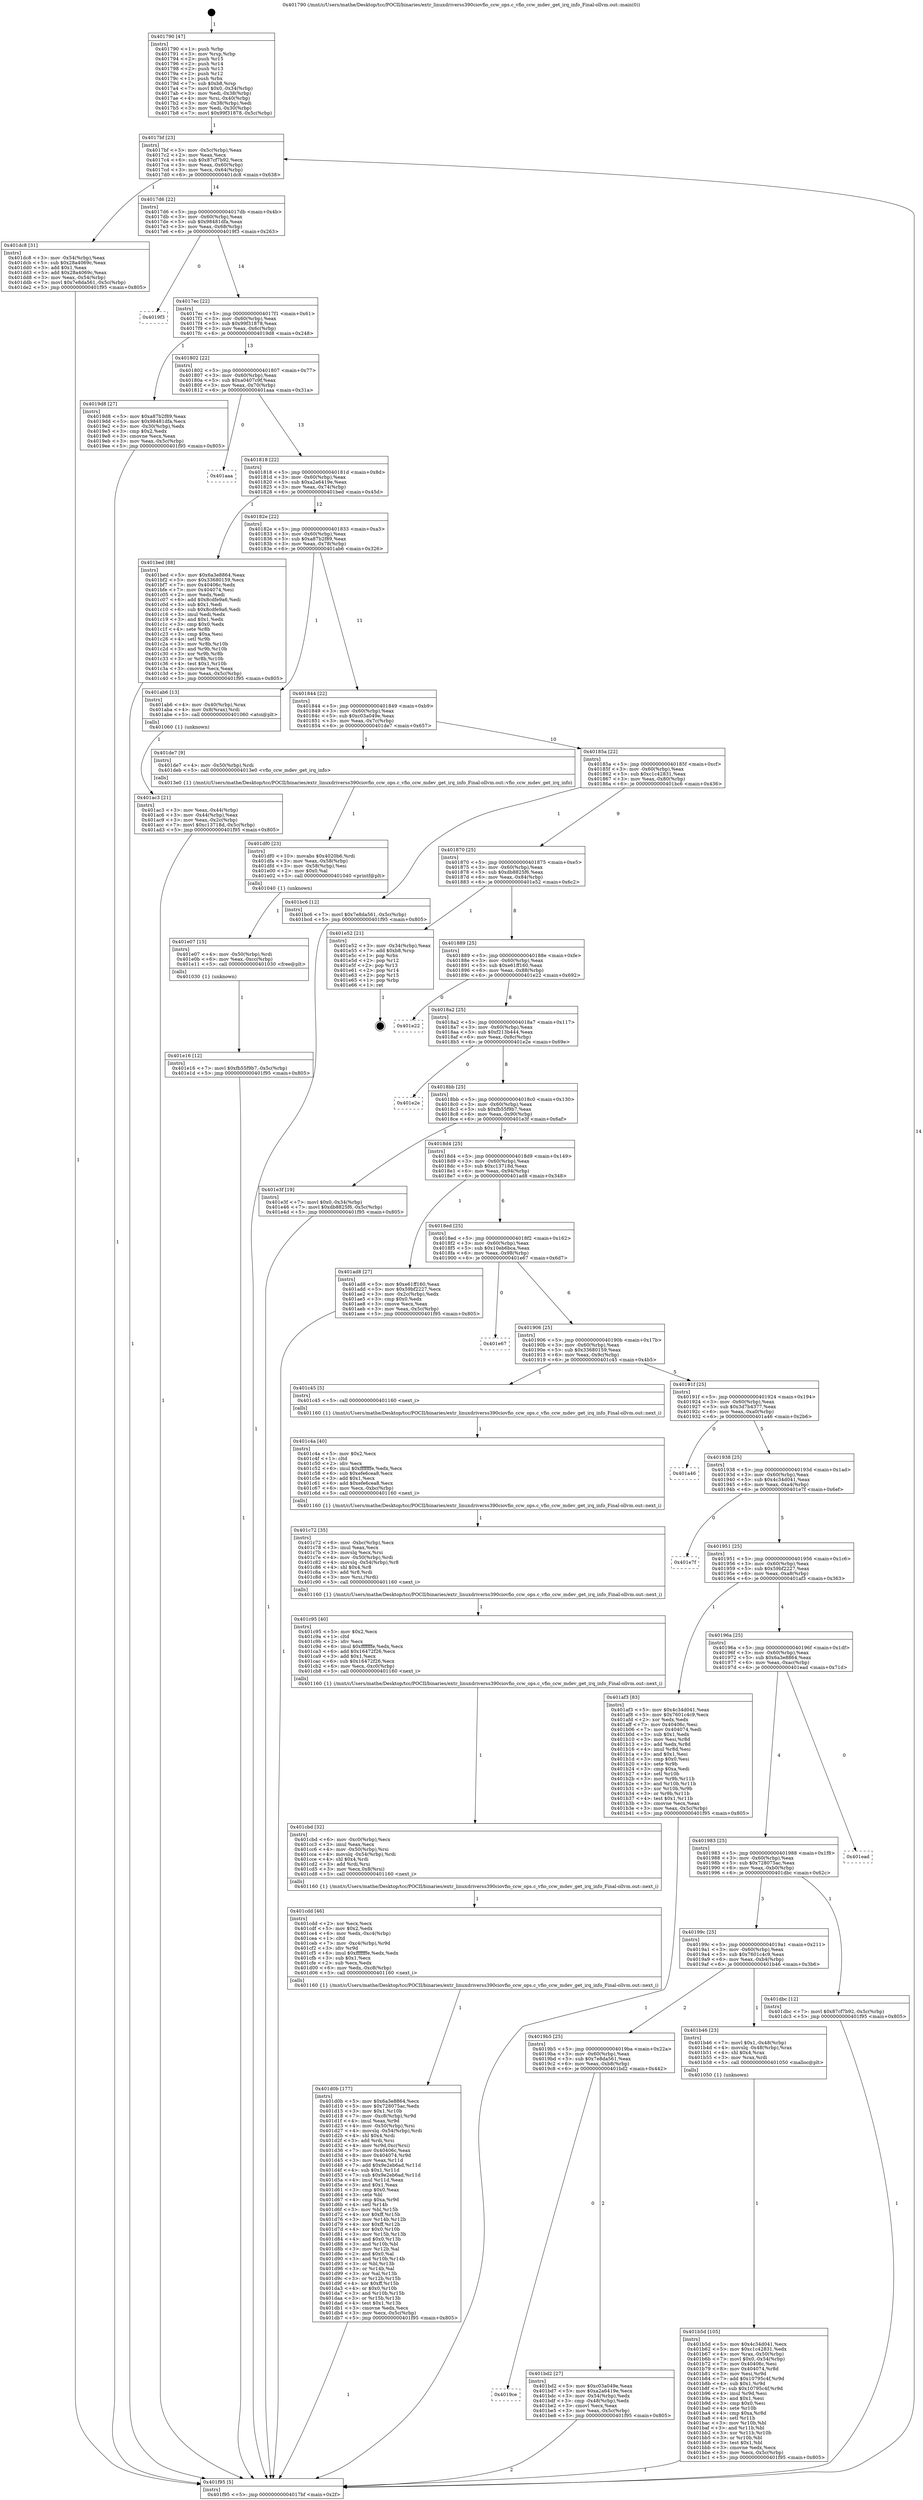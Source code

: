digraph "0x401790" {
  label = "0x401790 (/mnt/c/Users/mathe/Desktop/tcc/POCII/binaries/extr_linuxdriverss390ciovfio_ccw_ops.c_vfio_ccw_mdev_get_irq_info_Final-ollvm.out::main(0))"
  labelloc = "t"
  node[shape=record]

  Entry [label="",width=0.3,height=0.3,shape=circle,fillcolor=black,style=filled]
  "0x4017bf" [label="{
     0x4017bf [23]\l
     | [instrs]\l
     &nbsp;&nbsp;0x4017bf \<+3\>: mov -0x5c(%rbp),%eax\l
     &nbsp;&nbsp;0x4017c2 \<+2\>: mov %eax,%ecx\l
     &nbsp;&nbsp;0x4017c4 \<+6\>: sub $0x87cf7b92,%ecx\l
     &nbsp;&nbsp;0x4017ca \<+3\>: mov %eax,-0x60(%rbp)\l
     &nbsp;&nbsp;0x4017cd \<+3\>: mov %ecx,-0x64(%rbp)\l
     &nbsp;&nbsp;0x4017d0 \<+6\>: je 0000000000401dc8 \<main+0x638\>\l
  }"]
  "0x401dc8" [label="{
     0x401dc8 [31]\l
     | [instrs]\l
     &nbsp;&nbsp;0x401dc8 \<+3\>: mov -0x54(%rbp),%eax\l
     &nbsp;&nbsp;0x401dcb \<+5\>: sub $0x28a4069c,%eax\l
     &nbsp;&nbsp;0x401dd0 \<+3\>: add $0x1,%eax\l
     &nbsp;&nbsp;0x401dd3 \<+5\>: add $0x28a4069c,%eax\l
     &nbsp;&nbsp;0x401dd8 \<+3\>: mov %eax,-0x54(%rbp)\l
     &nbsp;&nbsp;0x401ddb \<+7\>: movl $0x7e8da561,-0x5c(%rbp)\l
     &nbsp;&nbsp;0x401de2 \<+5\>: jmp 0000000000401f95 \<main+0x805\>\l
  }"]
  "0x4017d6" [label="{
     0x4017d6 [22]\l
     | [instrs]\l
     &nbsp;&nbsp;0x4017d6 \<+5\>: jmp 00000000004017db \<main+0x4b\>\l
     &nbsp;&nbsp;0x4017db \<+3\>: mov -0x60(%rbp),%eax\l
     &nbsp;&nbsp;0x4017de \<+5\>: sub $0x98481dfa,%eax\l
     &nbsp;&nbsp;0x4017e3 \<+3\>: mov %eax,-0x68(%rbp)\l
     &nbsp;&nbsp;0x4017e6 \<+6\>: je 00000000004019f3 \<main+0x263\>\l
  }"]
  Exit [label="",width=0.3,height=0.3,shape=circle,fillcolor=black,style=filled,peripheries=2]
  "0x4019f3" [label="{
     0x4019f3\l
  }", style=dashed]
  "0x4017ec" [label="{
     0x4017ec [22]\l
     | [instrs]\l
     &nbsp;&nbsp;0x4017ec \<+5\>: jmp 00000000004017f1 \<main+0x61\>\l
     &nbsp;&nbsp;0x4017f1 \<+3\>: mov -0x60(%rbp),%eax\l
     &nbsp;&nbsp;0x4017f4 \<+5\>: sub $0x99f31878,%eax\l
     &nbsp;&nbsp;0x4017f9 \<+3\>: mov %eax,-0x6c(%rbp)\l
     &nbsp;&nbsp;0x4017fc \<+6\>: je 00000000004019d8 \<main+0x248\>\l
  }"]
  "0x401e16" [label="{
     0x401e16 [12]\l
     | [instrs]\l
     &nbsp;&nbsp;0x401e16 \<+7\>: movl $0xfb55f9b7,-0x5c(%rbp)\l
     &nbsp;&nbsp;0x401e1d \<+5\>: jmp 0000000000401f95 \<main+0x805\>\l
  }"]
  "0x4019d8" [label="{
     0x4019d8 [27]\l
     | [instrs]\l
     &nbsp;&nbsp;0x4019d8 \<+5\>: mov $0xa87b2f89,%eax\l
     &nbsp;&nbsp;0x4019dd \<+5\>: mov $0x98481dfa,%ecx\l
     &nbsp;&nbsp;0x4019e2 \<+3\>: mov -0x30(%rbp),%edx\l
     &nbsp;&nbsp;0x4019e5 \<+3\>: cmp $0x2,%edx\l
     &nbsp;&nbsp;0x4019e8 \<+3\>: cmovne %ecx,%eax\l
     &nbsp;&nbsp;0x4019eb \<+3\>: mov %eax,-0x5c(%rbp)\l
     &nbsp;&nbsp;0x4019ee \<+5\>: jmp 0000000000401f95 \<main+0x805\>\l
  }"]
  "0x401802" [label="{
     0x401802 [22]\l
     | [instrs]\l
     &nbsp;&nbsp;0x401802 \<+5\>: jmp 0000000000401807 \<main+0x77\>\l
     &nbsp;&nbsp;0x401807 \<+3\>: mov -0x60(%rbp),%eax\l
     &nbsp;&nbsp;0x40180a \<+5\>: sub $0xa0407c9f,%eax\l
     &nbsp;&nbsp;0x40180f \<+3\>: mov %eax,-0x70(%rbp)\l
     &nbsp;&nbsp;0x401812 \<+6\>: je 0000000000401aaa \<main+0x31a\>\l
  }"]
  "0x401f95" [label="{
     0x401f95 [5]\l
     | [instrs]\l
     &nbsp;&nbsp;0x401f95 \<+5\>: jmp 00000000004017bf \<main+0x2f\>\l
  }"]
  "0x401790" [label="{
     0x401790 [47]\l
     | [instrs]\l
     &nbsp;&nbsp;0x401790 \<+1\>: push %rbp\l
     &nbsp;&nbsp;0x401791 \<+3\>: mov %rsp,%rbp\l
     &nbsp;&nbsp;0x401794 \<+2\>: push %r15\l
     &nbsp;&nbsp;0x401796 \<+2\>: push %r14\l
     &nbsp;&nbsp;0x401798 \<+2\>: push %r13\l
     &nbsp;&nbsp;0x40179a \<+2\>: push %r12\l
     &nbsp;&nbsp;0x40179c \<+1\>: push %rbx\l
     &nbsp;&nbsp;0x40179d \<+7\>: sub $0xb8,%rsp\l
     &nbsp;&nbsp;0x4017a4 \<+7\>: movl $0x0,-0x34(%rbp)\l
     &nbsp;&nbsp;0x4017ab \<+3\>: mov %edi,-0x38(%rbp)\l
     &nbsp;&nbsp;0x4017ae \<+4\>: mov %rsi,-0x40(%rbp)\l
     &nbsp;&nbsp;0x4017b2 \<+3\>: mov -0x38(%rbp),%edi\l
     &nbsp;&nbsp;0x4017b5 \<+3\>: mov %edi,-0x30(%rbp)\l
     &nbsp;&nbsp;0x4017b8 \<+7\>: movl $0x99f31878,-0x5c(%rbp)\l
  }"]
  "0x401e07" [label="{
     0x401e07 [15]\l
     | [instrs]\l
     &nbsp;&nbsp;0x401e07 \<+4\>: mov -0x50(%rbp),%rdi\l
     &nbsp;&nbsp;0x401e0b \<+6\>: mov %eax,-0xcc(%rbp)\l
     &nbsp;&nbsp;0x401e11 \<+5\>: call 0000000000401030 \<free@plt\>\l
     | [calls]\l
     &nbsp;&nbsp;0x401030 \{1\} (unknown)\l
  }"]
  "0x401aaa" [label="{
     0x401aaa\l
  }", style=dashed]
  "0x401818" [label="{
     0x401818 [22]\l
     | [instrs]\l
     &nbsp;&nbsp;0x401818 \<+5\>: jmp 000000000040181d \<main+0x8d\>\l
     &nbsp;&nbsp;0x40181d \<+3\>: mov -0x60(%rbp),%eax\l
     &nbsp;&nbsp;0x401820 \<+5\>: sub $0xa2a6419e,%eax\l
     &nbsp;&nbsp;0x401825 \<+3\>: mov %eax,-0x74(%rbp)\l
     &nbsp;&nbsp;0x401828 \<+6\>: je 0000000000401bed \<main+0x45d\>\l
  }"]
  "0x401df0" [label="{
     0x401df0 [23]\l
     | [instrs]\l
     &nbsp;&nbsp;0x401df0 \<+10\>: movabs $0x4020b6,%rdi\l
     &nbsp;&nbsp;0x401dfa \<+3\>: mov %eax,-0x58(%rbp)\l
     &nbsp;&nbsp;0x401dfd \<+3\>: mov -0x58(%rbp),%esi\l
     &nbsp;&nbsp;0x401e00 \<+2\>: mov $0x0,%al\l
     &nbsp;&nbsp;0x401e02 \<+5\>: call 0000000000401040 \<printf@plt\>\l
     | [calls]\l
     &nbsp;&nbsp;0x401040 \{1\} (unknown)\l
  }"]
  "0x401bed" [label="{
     0x401bed [88]\l
     | [instrs]\l
     &nbsp;&nbsp;0x401bed \<+5\>: mov $0x6a3e8864,%eax\l
     &nbsp;&nbsp;0x401bf2 \<+5\>: mov $0x33680159,%ecx\l
     &nbsp;&nbsp;0x401bf7 \<+7\>: mov 0x40406c,%edx\l
     &nbsp;&nbsp;0x401bfe \<+7\>: mov 0x404074,%esi\l
     &nbsp;&nbsp;0x401c05 \<+2\>: mov %edx,%edi\l
     &nbsp;&nbsp;0x401c07 \<+6\>: add $0x8cdfe9a6,%edi\l
     &nbsp;&nbsp;0x401c0d \<+3\>: sub $0x1,%edi\l
     &nbsp;&nbsp;0x401c10 \<+6\>: sub $0x8cdfe9a6,%edi\l
     &nbsp;&nbsp;0x401c16 \<+3\>: imul %edi,%edx\l
     &nbsp;&nbsp;0x401c19 \<+3\>: and $0x1,%edx\l
     &nbsp;&nbsp;0x401c1c \<+3\>: cmp $0x0,%edx\l
     &nbsp;&nbsp;0x401c1f \<+4\>: sete %r8b\l
     &nbsp;&nbsp;0x401c23 \<+3\>: cmp $0xa,%esi\l
     &nbsp;&nbsp;0x401c26 \<+4\>: setl %r9b\l
     &nbsp;&nbsp;0x401c2a \<+3\>: mov %r8b,%r10b\l
     &nbsp;&nbsp;0x401c2d \<+3\>: and %r9b,%r10b\l
     &nbsp;&nbsp;0x401c30 \<+3\>: xor %r9b,%r8b\l
     &nbsp;&nbsp;0x401c33 \<+3\>: or %r8b,%r10b\l
     &nbsp;&nbsp;0x401c36 \<+4\>: test $0x1,%r10b\l
     &nbsp;&nbsp;0x401c3a \<+3\>: cmovne %ecx,%eax\l
     &nbsp;&nbsp;0x401c3d \<+3\>: mov %eax,-0x5c(%rbp)\l
     &nbsp;&nbsp;0x401c40 \<+5\>: jmp 0000000000401f95 \<main+0x805\>\l
  }"]
  "0x40182e" [label="{
     0x40182e [22]\l
     | [instrs]\l
     &nbsp;&nbsp;0x40182e \<+5\>: jmp 0000000000401833 \<main+0xa3\>\l
     &nbsp;&nbsp;0x401833 \<+3\>: mov -0x60(%rbp),%eax\l
     &nbsp;&nbsp;0x401836 \<+5\>: sub $0xa87b2f89,%eax\l
     &nbsp;&nbsp;0x40183b \<+3\>: mov %eax,-0x78(%rbp)\l
     &nbsp;&nbsp;0x40183e \<+6\>: je 0000000000401ab6 \<main+0x326\>\l
  }"]
  "0x401d0b" [label="{
     0x401d0b [177]\l
     | [instrs]\l
     &nbsp;&nbsp;0x401d0b \<+5\>: mov $0x6a3e8864,%ecx\l
     &nbsp;&nbsp;0x401d10 \<+5\>: mov $0x728075ac,%edx\l
     &nbsp;&nbsp;0x401d15 \<+3\>: mov $0x1,%r10b\l
     &nbsp;&nbsp;0x401d18 \<+7\>: mov -0xc8(%rbp),%r9d\l
     &nbsp;&nbsp;0x401d1f \<+4\>: imul %eax,%r9d\l
     &nbsp;&nbsp;0x401d23 \<+4\>: mov -0x50(%rbp),%rsi\l
     &nbsp;&nbsp;0x401d27 \<+4\>: movslq -0x54(%rbp),%rdi\l
     &nbsp;&nbsp;0x401d2b \<+4\>: shl $0x4,%rdi\l
     &nbsp;&nbsp;0x401d2f \<+3\>: add %rdi,%rsi\l
     &nbsp;&nbsp;0x401d32 \<+4\>: mov %r9d,0xc(%rsi)\l
     &nbsp;&nbsp;0x401d36 \<+7\>: mov 0x40406c,%eax\l
     &nbsp;&nbsp;0x401d3d \<+8\>: mov 0x404074,%r9d\l
     &nbsp;&nbsp;0x401d45 \<+3\>: mov %eax,%r11d\l
     &nbsp;&nbsp;0x401d48 \<+7\>: add $0x9e2eb6ad,%r11d\l
     &nbsp;&nbsp;0x401d4f \<+4\>: sub $0x1,%r11d\l
     &nbsp;&nbsp;0x401d53 \<+7\>: sub $0x9e2eb6ad,%r11d\l
     &nbsp;&nbsp;0x401d5a \<+4\>: imul %r11d,%eax\l
     &nbsp;&nbsp;0x401d5e \<+3\>: and $0x1,%eax\l
     &nbsp;&nbsp;0x401d61 \<+3\>: cmp $0x0,%eax\l
     &nbsp;&nbsp;0x401d64 \<+3\>: sete %bl\l
     &nbsp;&nbsp;0x401d67 \<+4\>: cmp $0xa,%r9d\l
     &nbsp;&nbsp;0x401d6b \<+4\>: setl %r14b\l
     &nbsp;&nbsp;0x401d6f \<+3\>: mov %bl,%r15b\l
     &nbsp;&nbsp;0x401d72 \<+4\>: xor $0xff,%r15b\l
     &nbsp;&nbsp;0x401d76 \<+3\>: mov %r14b,%r12b\l
     &nbsp;&nbsp;0x401d79 \<+4\>: xor $0xff,%r12b\l
     &nbsp;&nbsp;0x401d7d \<+4\>: xor $0x0,%r10b\l
     &nbsp;&nbsp;0x401d81 \<+3\>: mov %r15b,%r13b\l
     &nbsp;&nbsp;0x401d84 \<+4\>: and $0x0,%r13b\l
     &nbsp;&nbsp;0x401d88 \<+3\>: and %r10b,%bl\l
     &nbsp;&nbsp;0x401d8b \<+3\>: mov %r12b,%al\l
     &nbsp;&nbsp;0x401d8e \<+2\>: and $0x0,%al\l
     &nbsp;&nbsp;0x401d90 \<+3\>: and %r10b,%r14b\l
     &nbsp;&nbsp;0x401d93 \<+3\>: or %bl,%r13b\l
     &nbsp;&nbsp;0x401d96 \<+3\>: or %r14b,%al\l
     &nbsp;&nbsp;0x401d99 \<+3\>: xor %al,%r13b\l
     &nbsp;&nbsp;0x401d9c \<+3\>: or %r12b,%r15b\l
     &nbsp;&nbsp;0x401d9f \<+4\>: xor $0xff,%r15b\l
     &nbsp;&nbsp;0x401da3 \<+4\>: or $0x0,%r10b\l
     &nbsp;&nbsp;0x401da7 \<+3\>: and %r10b,%r15b\l
     &nbsp;&nbsp;0x401daa \<+3\>: or %r15b,%r13b\l
     &nbsp;&nbsp;0x401dad \<+4\>: test $0x1,%r13b\l
     &nbsp;&nbsp;0x401db1 \<+3\>: cmovne %edx,%ecx\l
     &nbsp;&nbsp;0x401db4 \<+3\>: mov %ecx,-0x5c(%rbp)\l
     &nbsp;&nbsp;0x401db7 \<+5\>: jmp 0000000000401f95 \<main+0x805\>\l
  }"]
  "0x401ab6" [label="{
     0x401ab6 [13]\l
     | [instrs]\l
     &nbsp;&nbsp;0x401ab6 \<+4\>: mov -0x40(%rbp),%rax\l
     &nbsp;&nbsp;0x401aba \<+4\>: mov 0x8(%rax),%rdi\l
     &nbsp;&nbsp;0x401abe \<+5\>: call 0000000000401060 \<atoi@plt\>\l
     | [calls]\l
     &nbsp;&nbsp;0x401060 \{1\} (unknown)\l
  }"]
  "0x401844" [label="{
     0x401844 [22]\l
     | [instrs]\l
     &nbsp;&nbsp;0x401844 \<+5\>: jmp 0000000000401849 \<main+0xb9\>\l
     &nbsp;&nbsp;0x401849 \<+3\>: mov -0x60(%rbp),%eax\l
     &nbsp;&nbsp;0x40184c \<+5\>: sub $0xc03a049e,%eax\l
     &nbsp;&nbsp;0x401851 \<+3\>: mov %eax,-0x7c(%rbp)\l
     &nbsp;&nbsp;0x401854 \<+6\>: je 0000000000401de7 \<main+0x657\>\l
  }"]
  "0x401ac3" [label="{
     0x401ac3 [21]\l
     | [instrs]\l
     &nbsp;&nbsp;0x401ac3 \<+3\>: mov %eax,-0x44(%rbp)\l
     &nbsp;&nbsp;0x401ac6 \<+3\>: mov -0x44(%rbp),%eax\l
     &nbsp;&nbsp;0x401ac9 \<+3\>: mov %eax,-0x2c(%rbp)\l
     &nbsp;&nbsp;0x401acc \<+7\>: movl $0xc13718d,-0x5c(%rbp)\l
     &nbsp;&nbsp;0x401ad3 \<+5\>: jmp 0000000000401f95 \<main+0x805\>\l
  }"]
  "0x401cdd" [label="{
     0x401cdd [46]\l
     | [instrs]\l
     &nbsp;&nbsp;0x401cdd \<+2\>: xor %ecx,%ecx\l
     &nbsp;&nbsp;0x401cdf \<+5\>: mov $0x2,%edx\l
     &nbsp;&nbsp;0x401ce4 \<+6\>: mov %edx,-0xc4(%rbp)\l
     &nbsp;&nbsp;0x401cea \<+1\>: cltd\l
     &nbsp;&nbsp;0x401ceb \<+7\>: mov -0xc4(%rbp),%r9d\l
     &nbsp;&nbsp;0x401cf2 \<+3\>: idiv %r9d\l
     &nbsp;&nbsp;0x401cf5 \<+6\>: imul $0xfffffffe,%edx,%edx\l
     &nbsp;&nbsp;0x401cfb \<+3\>: sub $0x1,%ecx\l
     &nbsp;&nbsp;0x401cfe \<+2\>: sub %ecx,%edx\l
     &nbsp;&nbsp;0x401d00 \<+6\>: mov %edx,-0xc8(%rbp)\l
     &nbsp;&nbsp;0x401d06 \<+5\>: call 0000000000401160 \<next_i\>\l
     | [calls]\l
     &nbsp;&nbsp;0x401160 \{1\} (/mnt/c/Users/mathe/Desktop/tcc/POCII/binaries/extr_linuxdriverss390ciovfio_ccw_ops.c_vfio_ccw_mdev_get_irq_info_Final-ollvm.out::next_i)\l
  }"]
  "0x401de7" [label="{
     0x401de7 [9]\l
     | [instrs]\l
     &nbsp;&nbsp;0x401de7 \<+4\>: mov -0x50(%rbp),%rdi\l
     &nbsp;&nbsp;0x401deb \<+5\>: call 00000000004013e0 \<vfio_ccw_mdev_get_irq_info\>\l
     | [calls]\l
     &nbsp;&nbsp;0x4013e0 \{1\} (/mnt/c/Users/mathe/Desktop/tcc/POCII/binaries/extr_linuxdriverss390ciovfio_ccw_ops.c_vfio_ccw_mdev_get_irq_info_Final-ollvm.out::vfio_ccw_mdev_get_irq_info)\l
  }"]
  "0x40185a" [label="{
     0x40185a [22]\l
     | [instrs]\l
     &nbsp;&nbsp;0x40185a \<+5\>: jmp 000000000040185f \<main+0xcf\>\l
     &nbsp;&nbsp;0x40185f \<+3\>: mov -0x60(%rbp),%eax\l
     &nbsp;&nbsp;0x401862 \<+5\>: sub $0xc1c42831,%eax\l
     &nbsp;&nbsp;0x401867 \<+3\>: mov %eax,-0x80(%rbp)\l
     &nbsp;&nbsp;0x40186a \<+6\>: je 0000000000401bc6 \<main+0x436\>\l
  }"]
  "0x401cbd" [label="{
     0x401cbd [32]\l
     | [instrs]\l
     &nbsp;&nbsp;0x401cbd \<+6\>: mov -0xc0(%rbp),%ecx\l
     &nbsp;&nbsp;0x401cc3 \<+3\>: imul %eax,%ecx\l
     &nbsp;&nbsp;0x401cc6 \<+4\>: mov -0x50(%rbp),%rsi\l
     &nbsp;&nbsp;0x401cca \<+4\>: movslq -0x54(%rbp),%rdi\l
     &nbsp;&nbsp;0x401cce \<+4\>: shl $0x4,%rdi\l
     &nbsp;&nbsp;0x401cd2 \<+3\>: add %rdi,%rsi\l
     &nbsp;&nbsp;0x401cd5 \<+3\>: mov %ecx,0x8(%rsi)\l
     &nbsp;&nbsp;0x401cd8 \<+5\>: call 0000000000401160 \<next_i\>\l
     | [calls]\l
     &nbsp;&nbsp;0x401160 \{1\} (/mnt/c/Users/mathe/Desktop/tcc/POCII/binaries/extr_linuxdriverss390ciovfio_ccw_ops.c_vfio_ccw_mdev_get_irq_info_Final-ollvm.out::next_i)\l
  }"]
  "0x401bc6" [label="{
     0x401bc6 [12]\l
     | [instrs]\l
     &nbsp;&nbsp;0x401bc6 \<+7\>: movl $0x7e8da561,-0x5c(%rbp)\l
     &nbsp;&nbsp;0x401bcd \<+5\>: jmp 0000000000401f95 \<main+0x805\>\l
  }"]
  "0x401870" [label="{
     0x401870 [25]\l
     | [instrs]\l
     &nbsp;&nbsp;0x401870 \<+5\>: jmp 0000000000401875 \<main+0xe5\>\l
     &nbsp;&nbsp;0x401875 \<+3\>: mov -0x60(%rbp),%eax\l
     &nbsp;&nbsp;0x401878 \<+5\>: sub $0xdb8825f6,%eax\l
     &nbsp;&nbsp;0x40187d \<+6\>: mov %eax,-0x84(%rbp)\l
     &nbsp;&nbsp;0x401883 \<+6\>: je 0000000000401e52 \<main+0x6c2\>\l
  }"]
  "0x401c95" [label="{
     0x401c95 [40]\l
     | [instrs]\l
     &nbsp;&nbsp;0x401c95 \<+5\>: mov $0x2,%ecx\l
     &nbsp;&nbsp;0x401c9a \<+1\>: cltd\l
     &nbsp;&nbsp;0x401c9b \<+2\>: idiv %ecx\l
     &nbsp;&nbsp;0x401c9d \<+6\>: imul $0xfffffffe,%edx,%ecx\l
     &nbsp;&nbsp;0x401ca3 \<+6\>: add $0x16472f26,%ecx\l
     &nbsp;&nbsp;0x401ca9 \<+3\>: add $0x1,%ecx\l
     &nbsp;&nbsp;0x401cac \<+6\>: sub $0x16472f26,%ecx\l
     &nbsp;&nbsp;0x401cb2 \<+6\>: mov %ecx,-0xc0(%rbp)\l
     &nbsp;&nbsp;0x401cb8 \<+5\>: call 0000000000401160 \<next_i\>\l
     | [calls]\l
     &nbsp;&nbsp;0x401160 \{1\} (/mnt/c/Users/mathe/Desktop/tcc/POCII/binaries/extr_linuxdriverss390ciovfio_ccw_ops.c_vfio_ccw_mdev_get_irq_info_Final-ollvm.out::next_i)\l
  }"]
  "0x401e52" [label="{
     0x401e52 [21]\l
     | [instrs]\l
     &nbsp;&nbsp;0x401e52 \<+3\>: mov -0x34(%rbp),%eax\l
     &nbsp;&nbsp;0x401e55 \<+7\>: add $0xb8,%rsp\l
     &nbsp;&nbsp;0x401e5c \<+1\>: pop %rbx\l
     &nbsp;&nbsp;0x401e5d \<+2\>: pop %r12\l
     &nbsp;&nbsp;0x401e5f \<+2\>: pop %r13\l
     &nbsp;&nbsp;0x401e61 \<+2\>: pop %r14\l
     &nbsp;&nbsp;0x401e63 \<+2\>: pop %r15\l
     &nbsp;&nbsp;0x401e65 \<+1\>: pop %rbp\l
     &nbsp;&nbsp;0x401e66 \<+1\>: ret\l
  }"]
  "0x401889" [label="{
     0x401889 [25]\l
     | [instrs]\l
     &nbsp;&nbsp;0x401889 \<+5\>: jmp 000000000040188e \<main+0xfe\>\l
     &nbsp;&nbsp;0x40188e \<+3\>: mov -0x60(%rbp),%eax\l
     &nbsp;&nbsp;0x401891 \<+5\>: sub $0xe61ff160,%eax\l
     &nbsp;&nbsp;0x401896 \<+6\>: mov %eax,-0x88(%rbp)\l
     &nbsp;&nbsp;0x40189c \<+6\>: je 0000000000401e22 \<main+0x692\>\l
  }"]
  "0x401c72" [label="{
     0x401c72 [35]\l
     | [instrs]\l
     &nbsp;&nbsp;0x401c72 \<+6\>: mov -0xbc(%rbp),%ecx\l
     &nbsp;&nbsp;0x401c78 \<+3\>: imul %eax,%ecx\l
     &nbsp;&nbsp;0x401c7b \<+3\>: movslq %ecx,%rsi\l
     &nbsp;&nbsp;0x401c7e \<+4\>: mov -0x50(%rbp),%rdi\l
     &nbsp;&nbsp;0x401c82 \<+4\>: movslq -0x54(%rbp),%r8\l
     &nbsp;&nbsp;0x401c86 \<+4\>: shl $0x4,%r8\l
     &nbsp;&nbsp;0x401c8a \<+3\>: add %r8,%rdi\l
     &nbsp;&nbsp;0x401c8d \<+3\>: mov %rsi,(%rdi)\l
     &nbsp;&nbsp;0x401c90 \<+5\>: call 0000000000401160 \<next_i\>\l
     | [calls]\l
     &nbsp;&nbsp;0x401160 \{1\} (/mnt/c/Users/mathe/Desktop/tcc/POCII/binaries/extr_linuxdriverss390ciovfio_ccw_ops.c_vfio_ccw_mdev_get_irq_info_Final-ollvm.out::next_i)\l
  }"]
  "0x401e22" [label="{
     0x401e22\l
  }", style=dashed]
  "0x4018a2" [label="{
     0x4018a2 [25]\l
     | [instrs]\l
     &nbsp;&nbsp;0x4018a2 \<+5\>: jmp 00000000004018a7 \<main+0x117\>\l
     &nbsp;&nbsp;0x4018a7 \<+3\>: mov -0x60(%rbp),%eax\l
     &nbsp;&nbsp;0x4018aa \<+5\>: sub $0xf213b444,%eax\l
     &nbsp;&nbsp;0x4018af \<+6\>: mov %eax,-0x8c(%rbp)\l
     &nbsp;&nbsp;0x4018b5 \<+6\>: je 0000000000401e2e \<main+0x69e\>\l
  }"]
  "0x401c4a" [label="{
     0x401c4a [40]\l
     | [instrs]\l
     &nbsp;&nbsp;0x401c4a \<+5\>: mov $0x2,%ecx\l
     &nbsp;&nbsp;0x401c4f \<+1\>: cltd\l
     &nbsp;&nbsp;0x401c50 \<+2\>: idiv %ecx\l
     &nbsp;&nbsp;0x401c52 \<+6\>: imul $0xfffffffe,%edx,%ecx\l
     &nbsp;&nbsp;0x401c58 \<+6\>: sub $0xefe6cea8,%ecx\l
     &nbsp;&nbsp;0x401c5e \<+3\>: add $0x1,%ecx\l
     &nbsp;&nbsp;0x401c61 \<+6\>: add $0xefe6cea8,%ecx\l
     &nbsp;&nbsp;0x401c67 \<+6\>: mov %ecx,-0xbc(%rbp)\l
     &nbsp;&nbsp;0x401c6d \<+5\>: call 0000000000401160 \<next_i\>\l
     | [calls]\l
     &nbsp;&nbsp;0x401160 \{1\} (/mnt/c/Users/mathe/Desktop/tcc/POCII/binaries/extr_linuxdriverss390ciovfio_ccw_ops.c_vfio_ccw_mdev_get_irq_info_Final-ollvm.out::next_i)\l
  }"]
  "0x401e2e" [label="{
     0x401e2e\l
  }", style=dashed]
  "0x4018bb" [label="{
     0x4018bb [25]\l
     | [instrs]\l
     &nbsp;&nbsp;0x4018bb \<+5\>: jmp 00000000004018c0 \<main+0x130\>\l
     &nbsp;&nbsp;0x4018c0 \<+3\>: mov -0x60(%rbp),%eax\l
     &nbsp;&nbsp;0x4018c3 \<+5\>: sub $0xfb55f9b7,%eax\l
     &nbsp;&nbsp;0x4018c8 \<+6\>: mov %eax,-0x90(%rbp)\l
     &nbsp;&nbsp;0x4018ce \<+6\>: je 0000000000401e3f \<main+0x6af\>\l
  }"]
  "0x4019ce" [label="{
     0x4019ce\l
  }", style=dashed]
  "0x401e3f" [label="{
     0x401e3f [19]\l
     | [instrs]\l
     &nbsp;&nbsp;0x401e3f \<+7\>: movl $0x0,-0x34(%rbp)\l
     &nbsp;&nbsp;0x401e46 \<+7\>: movl $0xdb8825f6,-0x5c(%rbp)\l
     &nbsp;&nbsp;0x401e4d \<+5\>: jmp 0000000000401f95 \<main+0x805\>\l
  }"]
  "0x4018d4" [label="{
     0x4018d4 [25]\l
     | [instrs]\l
     &nbsp;&nbsp;0x4018d4 \<+5\>: jmp 00000000004018d9 \<main+0x149\>\l
     &nbsp;&nbsp;0x4018d9 \<+3\>: mov -0x60(%rbp),%eax\l
     &nbsp;&nbsp;0x4018dc \<+5\>: sub $0xc13718d,%eax\l
     &nbsp;&nbsp;0x4018e1 \<+6\>: mov %eax,-0x94(%rbp)\l
     &nbsp;&nbsp;0x4018e7 \<+6\>: je 0000000000401ad8 \<main+0x348\>\l
  }"]
  "0x401bd2" [label="{
     0x401bd2 [27]\l
     | [instrs]\l
     &nbsp;&nbsp;0x401bd2 \<+5\>: mov $0xc03a049e,%eax\l
     &nbsp;&nbsp;0x401bd7 \<+5\>: mov $0xa2a6419e,%ecx\l
     &nbsp;&nbsp;0x401bdc \<+3\>: mov -0x54(%rbp),%edx\l
     &nbsp;&nbsp;0x401bdf \<+3\>: cmp -0x48(%rbp),%edx\l
     &nbsp;&nbsp;0x401be2 \<+3\>: cmovl %ecx,%eax\l
     &nbsp;&nbsp;0x401be5 \<+3\>: mov %eax,-0x5c(%rbp)\l
     &nbsp;&nbsp;0x401be8 \<+5\>: jmp 0000000000401f95 \<main+0x805\>\l
  }"]
  "0x401ad8" [label="{
     0x401ad8 [27]\l
     | [instrs]\l
     &nbsp;&nbsp;0x401ad8 \<+5\>: mov $0xe61ff160,%eax\l
     &nbsp;&nbsp;0x401add \<+5\>: mov $0x59bf2227,%ecx\l
     &nbsp;&nbsp;0x401ae2 \<+3\>: mov -0x2c(%rbp),%edx\l
     &nbsp;&nbsp;0x401ae5 \<+3\>: cmp $0x0,%edx\l
     &nbsp;&nbsp;0x401ae8 \<+3\>: cmove %ecx,%eax\l
     &nbsp;&nbsp;0x401aeb \<+3\>: mov %eax,-0x5c(%rbp)\l
     &nbsp;&nbsp;0x401aee \<+5\>: jmp 0000000000401f95 \<main+0x805\>\l
  }"]
  "0x4018ed" [label="{
     0x4018ed [25]\l
     | [instrs]\l
     &nbsp;&nbsp;0x4018ed \<+5\>: jmp 00000000004018f2 \<main+0x162\>\l
     &nbsp;&nbsp;0x4018f2 \<+3\>: mov -0x60(%rbp),%eax\l
     &nbsp;&nbsp;0x4018f5 \<+5\>: sub $0x10eb6bca,%eax\l
     &nbsp;&nbsp;0x4018fa \<+6\>: mov %eax,-0x98(%rbp)\l
     &nbsp;&nbsp;0x401900 \<+6\>: je 0000000000401e67 \<main+0x6d7\>\l
  }"]
  "0x401b5d" [label="{
     0x401b5d [105]\l
     | [instrs]\l
     &nbsp;&nbsp;0x401b5d \<+5\>: mov $0x4c34d041,%ecx\l
     &nbsp;&nbsp;0x401b62 \<+5\>: mov $0xc1c42831,%edx\l
     &nbsp;&nbsp;0x401b67 \<+4\>: mov %rax,-0x50(%rbp)\l
     &nbsp;&nbsp;0x401b6b \<+7\>: movl $0x0,-0x54(%rbp)\l
     &nbsp;&nbsp;0x401b72 \<+7\>: mov 0x40406c,%esi\l
     &nbsp;&nbsp;0x401b79 \<+8\>: mov 0x404074,%r8d\l
     &nbsp;&nbsp;0x401b81 \<+3\>: mov %esi,%r9d\l
     &nbsp;&nbsp;0x401b84 \<+7\>: add $0x10795c4f,%r9d\l
     &nbsp;&nbsp;0x401b8b \<+4\>: sub $0x1,%r9d\l
     &nbsp;&nbsp;0x401b8f \<+7\>: sub $0x10795c4f,%r9d\l
     &nbsp;&nbsp;0x401b96 \<+4\>: imul %r9d,%esi\l
     &nbsp;&nbsp;0x401b9a \<+3\>: and $0x1,%esi\l
     &nbsp;&nbsp;0x401b9d \<+3\>: cmp $0x0,%esi\l
     &nbsp;&nbsp;0x401ba0 \<+4\>: sete %r10b\l
     &nbsp;&nbsp;0x401ba4 \<+4\>: cmp $0xa,%r8d\l
     &nbsp;&nbsp;0x401ba8 \<+4\>: setl %r11b\l
     &nbsp;&nbsp;0x401bac \<+3\>: mov %r10b,%bl\l
     &nbsp;&nbsp;0x401baf \<+3\>: and %r11b,%bl\l
     &nbsp;&nbsp;0x401bb2 \<+3\>: xor %r11b,%r10b\l
     &nbsp;&nbsp;0x401bb5 \<+3\>: or %r10b,%bl\l
     &nbsp;&nbsp;0x401bb8 \<+3\>: test $0x1,%bl\l
     &nbsp;&nbsp;0x401bbb \<+3\>: cmovne %edx,%ecx\l
     &nbsp;&nbsp;0x401bbe \<+3\>: mov %ecx,-0x5c(%rbp)\l
     &nbsp;&nbsp;0x401bc1 \<+5\>: jmp 0000000000401f95 \<main+0x805\>\l
  }"]
  "0x401e67" [label="{
     0x401e67\l
  }", style=dashed]
  "0x401906" [label="{
     0x401906 [25]\l
     | [instrs]\l
     &nbsp;&nbsp;0x401906 \<+5\>: jmp 000000000040190b \<main+0x17b\>\l
     &nbsp;&nbsp;0x40190b \<+3\>: mov -0x60(%rbp),%eax\l
     &nbsp;&nbsp;0x40190e \<+5\>: sub $0x33680159,%eax\l
     &nbsp;&nbsp;0x401913 \<+6\>: mov %eax,-0x9c(%rbp)\l
     &nbsp;&nbsp;0x401919 \<+6\>: je 0000000000401c45 \<main+0x4b5\>\l
  }"]
  "0x4019b5" [label="{
     0x4019b5 [25]\l
     | [instrs]\l
     &nbsp;&nbsp;0x4019b5 \<+5\>: jmp 00000000004019ba \<main+0x22a\>\l
     &nbsp;&nbsp;0x4019ba \<+3\>: mov -0x60(%rbp),%eax\l
     &nbsp;&nbsp;0x4019bd \<+5\>: sub $0x7e8da561,%eax\l
     &nbsp;&nbsp;0x4019c2 \<+6\>: mov %eax,-0xb8(%rbp)\l
     &nbsp;&nbsp;0x4019c8 \<+6\>: je 0000000000401bd2 \<main+0x442\>\l
  }"]
  "0x401c45" [label="{
     0x401c45 [5]\l
     | [instrs]\l
     &nbsp;&nbsp;0x401c45 \<+5\>: call 0000000000401160 \<next_i\>\l
     | [calls]\l
     &nbsp;&nbsp;0x401160 \{1\} (/mnt/c/Users/mathe/Desktop/tcc/POCII/binaries/extr_linuxdriverss390ciovfio_ccw_ops.c_vfio_ccw_mdev_get_irq_info_Final-ollvm.out::next_i)\l
  }"]
  "0x40191f" [label="{
     0x40191f [25]\l
     | [instrs]\l
     &nbsp;&nbsp;0x40191f \<+5\>: jmp 0000000000401924 \<main+0x194\>\l
     &nbsp;&nbsp;0x401924 \<+3\>: mov -0x60(%rbp),%eax\l
     &nbsp;&nbsp;0x401927 \<+5\>: sub $0x3d7b4377,%eax\l
     &nbsp;&nbsp;0x40192c \<+6\>: mov %eax,-0xa0(%rbp)\l
     &nbsp;&nbsp;0x401932 \<+6\>: je 0000000000401a46 \<main+0x2b6\>\l
  }"]
  "0x401b46" [label="{
     0x401b46 [23]\l
     | [instrs]\l
     &nbsp;&nbsp;0x401b46 \<+7\>: movl $0x1,-0x48(%rbp)\l
     &nbsp;&nbsp;0x401b4d \<+4\>: movslq -0x48(%rbp),%rax\l
     &nbsp;&nbsp;0x401b51 \<+4\>: shl $0x4,%rax\l
     &nbsp;&nbsp;0x401b55 \<+3\>: mov %rax,%rdi\l
     &nbsp;&nbsp;0x401b58 \<+5\>: call 0000000000401050 \<malloc@plt\>\l
     | [calls]\l
     &nbsp;&nbsp;0x401050 \{1\} (unknown)\l
  }"]
  "0x401a46" [label="{
     0x401a46\l
  }", style=dashed]
  "0x401938" [label="{
     0x401938 [25]\l
     | [instrs]\l
     &nbsp;&nbsp;0x401938 \<+5\>: jmp 000000000040193d \<main+0x1ad\>\l
     &nbsp;&nbsp;0x40193d \<+3\>: mov -0x60(%rbp),%eax\l
     &nbsp;&nbsp;0x401940 \<+5\>: sub $0x4c34d041,%eax\l
     &nbsp;&nbsp;0x401945 \<+6\>: mov %eax,-0xa4(%rbp)\l
     &nbsp;&nbsp;0x40194b \<+6\>: je 0000000000401e7f \<main+0x6ef\>\l
  }"]
  "0x40199c" [label="{
     0x40199c [25]\l
     | [instrs]\l
     &nbsp;&nbsp;0x40199c \<+5\>: jmp 00000000004019a1 \<main+0x211\>\l
     &nbsp;&nbsp;0x4019a1 \<+3\>: mov -0x60(%rbp),%eax\l
     &nbsp;&nbsp;0x4019a4 \<+5\>: sub $0x7601c4c9,%eax\l
     &nbsp;&nbsp;0x4019a9 \<+6\>: mov %eax,-0xb4(%rbp)\l
     &nbsp;&nbsp;0x4019af \<+6\>: je 0000000000401b46 \<main+0x3b6\>\l
  }"]
  "0x401e7f" [label="{
     0x401e7f\l
  }", style=dashed]
  "0x401951" [label="{
     0x401951 [25]\l
     | [instrs]\l
     &nbsp;&nbsp;0x401951 \<+5\>: jmp 0000000000401956 \<main+0x1c6\>\l
     &nbsp;&nbsp;0x401956 \<+3\>: mov -0x60(%rbp),%eax\l
     &nbsp;&nbsp;0x401959 \<+5\>: sub $0x59bf2227,%eax\l
     &nbsp;&nbsp;0x40195e \<+6\>: mov %eax,-0xa8(%rbp)\l
     &nbsp;&nbsp;0x401964 \<+6\>: je 0000000000401af3 \<main+0x363\>\l
  }"]
  "0x401dbc" [label="{
     0x401dbc [12]\l
     | [instrs]\l
     &nbsp;&nbsp;0x401dbc \<+7\>: movl $0x87cf7b92,-0x5c(%rbp)\l
     &nbsp;&nbsp;0x401dc3 \<+5\>: jmp 0000000000401f95 \<main+0x805\>\l
  }"]
  "0x401af3" [label="{
     0x401af3 [83]\l
     | [instrs]\l
     &nbsp;&nbsp;0x401af3 \<+5\>: mov $0x4c34d041,%eax\l
     &nbsp;&nbsp;0x401af8 \<+5\>: mov $0x7601c4c9,%ecx\l
     &nbsp;&nbsp;0x401afd \<+2\>: xor %edx,%edx\l
     &nbsp;&nbsp;0x401aff \<+7\>: mov 0x40406c,%esi\l
     &nbsp;&nbsp;0x401b06 \<+7\>: mov 0x404074,%edi\l
     &nbsp;&nbsp;0x401b0d \<+3\>: sub $0x1,%edx\l
     &nbsp;&nbsp;0x401b10 \<+3\>: mov %esi,%r8d\l
     &nbsp;&nbsp;0x401b13 \<+3\>: add %edx,%r8d\l
     &nbsp;&nbsp;0x401b16 \<+4\>: imul %r8d,%esi\l
     &nbsp;&nbsp;0x401b1a \<+3\>: and $0x1,%esi\l
     &nbsp;&nbsp;0x401b1d \<+3\>: cmp $0x0,%esi\l
     &nbsp;&nbsp;0x401b20 \<+4\>: sete %r9b\l
     &nbsp;&nbsp;0x401b24 \<+3\>: cmp $0xa,%edi\l
     &nbsp;&nbsp;0x401b27 \<+4\>: setl %r10b\l
     &nbsp;&nbsp;0x401b2b \<+3\>: mov %r9b,%r11b\l
     &nbsp;&nbsp;0x401b2e \<+3\>: and %r10b,%r11b\l
     &nbsp;&nbsp;0x401b31 \<+3\>: xor %r10b,%r9b\l
     &nbsp;&nbsp;0x401b34 \<+3\>: or %r9b,%r11b\l
     &nbsp;&nbsp;0x401b37 \<+4\>: test $0x1,%r11b\l
     &nbsp;&nbsp;0x401b3b \<+3\>: cmovne %ecx,%eax\l
     &nbsp;&nbsp;0x401b3e \<+3\>: mov %eax,-0x5c(%rbp)\l
     &nbsp;&nbsp;0x401b41 \<+5\>: jmp 0000000000401f95 \<main+0x805\>\l
  }"]
  "0x40196a" [label="{
     0x40196a [25]\l
     | [instrs]\l
     &nbsp;&nbsp;0x40196a \<+5\>: jmp 000000000040196f \<main+0x1df\>\l
     &nbsp;&nbsp;0x40196f \<+3\>: mov -0x60(%rbp),%eax\l
     &nbsp;&nbsp;0x401972 \<+5\>: sub $0x6a3e8864,%eax\l
     &nbsp;&nbsp;0x401977 \<+6\>: mov %eax,-0xac(%rbp)\l
     &nbsp;&nbsp;0x40197d \<+6\>: je 0000000000401ead \<main+0x71d\>\l
  }"]
  "0x401983" [label="{
     0x401983 [25]\l
     | [instrs]\l
     &nbsp;&nbsp;0x401983 \<+5\>: jmp 0000000000401988 \<main+0x1f8\>\l
     &nbsp;&nbsp;0x401988 \<+3\>: mov -0x60(%rbp),%eax\l
     &nbsp;&nbsp;0x40198b \<+5\>: sub $0x728075ac,%eax\l
     &nbsp;&nbsp;0x401990 \<+6\>: mov %eax,-0xb0(%rbp)\l
     &nbsp;&nbsp;0x401996 \<+6\>: je 0000000000401dbc \<main+0x62c\>\l
  }"]
  "0x401ead" [label="{
     0x401ead\l
  }", style=dashed]
  Entry -> "0x401790" [label=" 1"]
  "0x4017bf" -> "0x401dc8" [label=" 1"]
  "0x4017bf" -> "0x4017d6" [label=" 14"]
  "0x401e52" -> Exit [label=" 1"]
  "0x4017d6" -> "0x4019f3" [label=" 0"]
  "0x4017d6" -> "0x4017ec" [label=" 14"]
  "0x401e3f" -> "0x401f95" [label=" 1"]
  "0x4017ec" -> "0x4019d8" [label=" 1"]
  "0x4017ec" -> "0x401802" [label=" 13"]
  "0x4019d8" -> "0x401f95" [label=" 1"]
  "0x401790" -> "0x4017bf" [label=" 1"]
  "0x401f95" -> "0x4017bf" [label=" 14"]
  "0x401e16" -> "0x401f95" [label=" 1"]
  "0x401802" -> "0x401aaa" [label=" 0"]
  "0x401802" -> "0x401818" [label=" 13"]
  "0x401e07" -> "0x401e16" [label=" 1"]
  "0x401818" -> "0x401bed" [label=" 1"]
  "0x401818" -> "0x40182e" [label=" 12"]
  "0x401df0" -> "0x401e07" [label=" 1"]
  "0x40182e" -> "0x401ab6" [label=" 1"]
  "0x40182e" -> "0x401844" [label=" 11"]
  "0x401ab6" -> "0x401ac3" [label=" 1"]
  "0x401ac3" -> "0x401f95" [label=" 1"]
  "0x401de7" -> "0x401df0" [label=" 1"]
  "0x401844" -> "0x401de7" [label=" 1"]
  "0x401844" -> "0x40185a" [label=" 10"]
  "0x401dc8" -> "0x401f95" [label=" 1"]
  "0x40185a" -> "0x401bc6" [label=" 1"]
  "0x40185a" -> "0x401870" [label=" 9"]
  "0x401dbc" -> "0x401f95" [label=" 1"]
  "0x401870" -> "0x401e52" [label=" 1"]
  "0x401870" -> "0x401889" [label=" 8"]
  "0x401d0b" -> "0x401f95" [label=" 1"]
  "0x401889" -> "0x401e22" [label=" 0"]
  "0x401889" -> "0x4018a2" [label=" 8"]
  "0x401cdd" -> "0x401d0b" [label=" 1"]
  "0x4018a2" -> "0x401e2e" [label=" 0"]
  "0x4018a2" -> "0x4018bb" [label=" 8"]
  "0x401cbd" -> "0x401cdd" [label=" 1"]
  "0x4018bb" -> "0x401e3f" [label=" 1"]
  "0x4018bb" -> "0x4018d4" [label=" 7"]
  "0x401c95" -> "0x401cbd" [label=" 1"]
  "0x4018d4" -> "0x401ad8" [label=" 1"]
  "0x4018d4" -> "0x4018ed" [label=" 6"]
  "0x401ad8" -> "0x401f95" [label=" 1"]
  "0x401c72" -> "0x401c95" [label=" 1"]
  "0x4018ed" -> "0x401e67" [label=" 0"]
  "0x4018ed" -> "0x401906" [label=" 6"]
  "0x401c45" -> "0x401c4a" [label=" 1"]
  "0x401906" -> "0x401c45" [label=" 1"]
  "0x401906" -> "0x40191f" [label=" 5"]
  "0x401bed" -> "0x401f95" [label=" 1"]
  "0x40191f" -> "0x401a46" [label=" 0"]
  "0x40191f" -> "0x401938" [label=" 5"]
  "0x401bd2" -> "0x401f95" [label=" 2"]
  "0x401938" -> "0x401e7f" [label=" 0"]
  "0x401938" -> "0x401951" [label=" 5"]
  "0x4019b5" -> "0x401bd2" [label=" 2"]
  "0x401951" -> "0x401af3" [label=" 1"]
  "0x401951" -> "0x40196a" [label=" 4"]
  "0x401af3" -> "0x401f95" [label=" 1"]
  "0x401c4a" -> "0x401c72" [label=" 1"]
  "0x40196a" -> "0x401ead" [label=" 0"]
  "0x40196a" -> "0x401983" [label=" 4"]
  "0x401bc6" -> "0x401f95" [label=" 1"]
  "0x401983" -> "0x401dbc" [label=" 1"]
  "0x401983" -> "0x40199c" [label=" 3"]
  "0x4019b5" -> "0x4019ce" [label=" 0"]
  "0x40199c" -> "0x401b46" [label=" 1"]
  "0x40199c" -> "0x4019b5" [label=" 2"]
  "0x401b46" -> "0x401b5d" [label=" 1"]
  "0x401b5d" -> "0x401f95" [label=" 1"]
}
